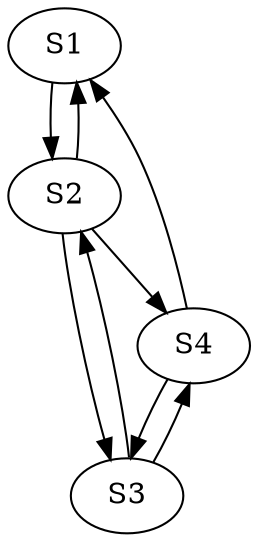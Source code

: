 digraph{
    S1;
    S2;
    S3;
    S4;

    S1 -> S2
    S2 -> S4
    S2 -> S3
    S2 -> S1
    S3 -> S4
    S3 -> S2
    S4 -> S1
    S4 -> S3
}